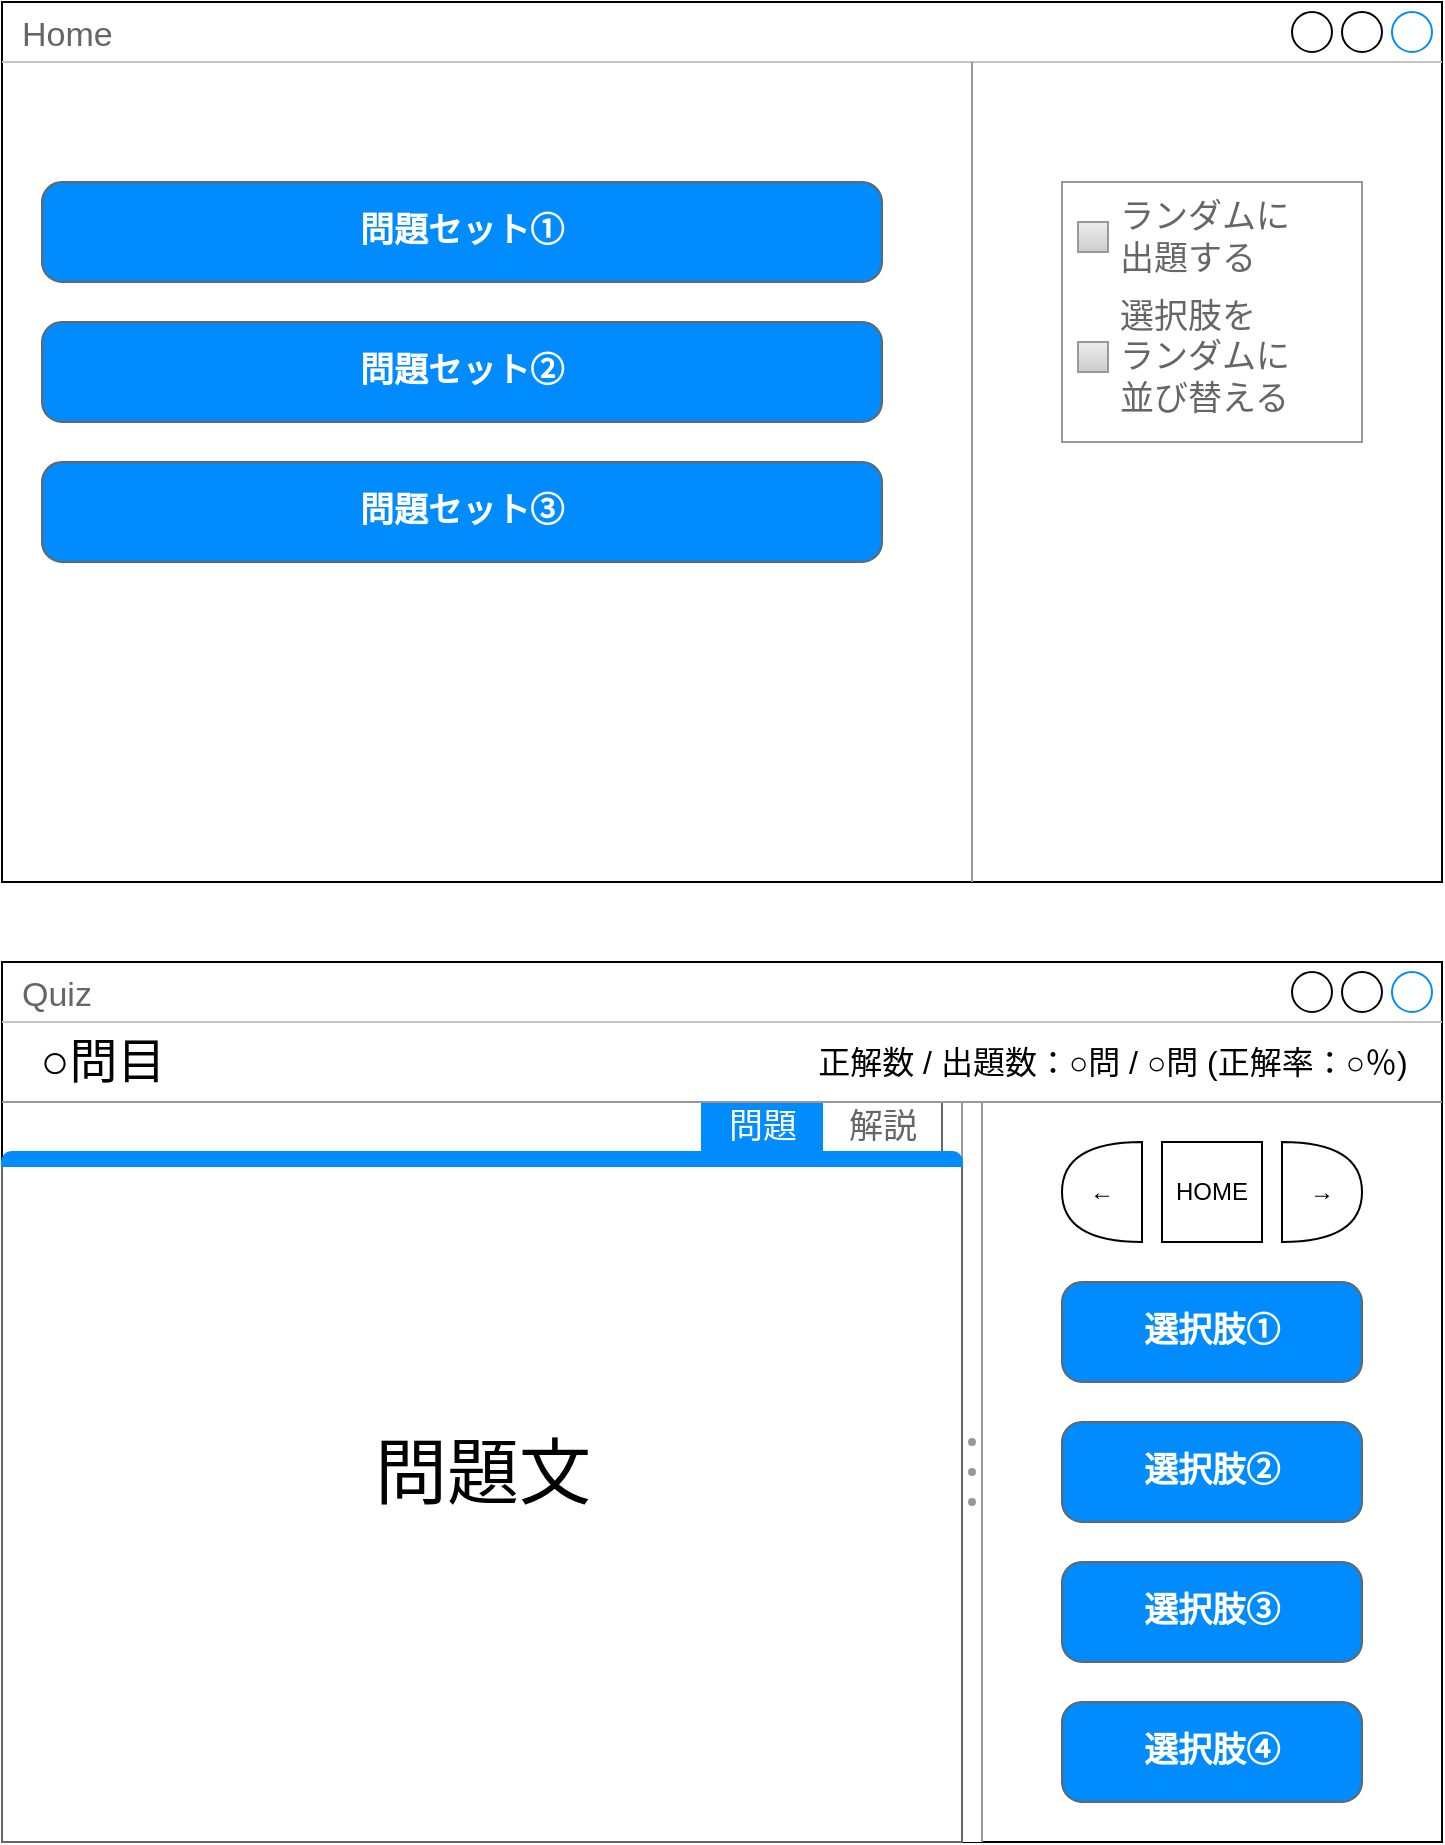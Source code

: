 <mxfile>
    <diagram id="0ilDZoGSGt7FoFYHkqKp" name="Page-1">
        <mxGraphModel dx="547" dy="766" grid="1" gridSize="10" guides="1" tooltips="1" connect="1" arrows="1" fold="1" page="1" pageScale="1" pageWidth="827" pageHeight="1169" math="0" shadow="0">
            <root>
                <mxCell id="0"/>
                <mxCell id="1" parent="0"/>
                <mxCell id="6" value="Quiz" style="strokeWidth=1;shadow=0;dashed=0;align=center;html=1;shape=mxgraph.mockup.containers.window;align=left;verticalAlign=top;spacingLeft=8;strokeColor2=#008cff;strokeColor3=#c4c4c4;fontColor=#666666;mainText=;fontSize=17;labelBackgroundColor=none;" parent="1" vertex="1">
                    <mxGeometry x="40" y="520" width="720" height="440" as="geometry"/>
                </mxCell>
                <mxCell id="2" value="選択肢①" style="strokeWidth=1;shadow=0;dashed=0;align=center;html=1;shape=mxgraph.mockup.buttons.button;strokeColor=#666666;fontColor=#ffffff;mainText=;buttonStyle=round;fontSize=17;fontStyle=1;fillColor=#008cff;whiteSpace=wrap;" parent="1" vertex="1">
                    <mxGeometry x="570" y="680" width="150" height="50" as="geometry"/>
                </mxCell>
                <mxCell id="3" value="選択肢②" style="strokeWidth=1;shadow=0;dashed=0;align=center;html=1;shape=mxgraph.mockup.buttons.button;strokeColor=#666666;fontColor=#ffffff;mainText=;buttonStyle=round;fontSize=17;fontStyle=1;fillColor=#008cff;whiteSpace=wrap;" parent="1" vertex="1">
                    <mxGeometry x="570" y="750" width="150" height="50" as="geometry"/>
                </mxCell>
                <mxCell id="4" value="選択肢③" style="strokeWidth=1;shadow=0;dashed=0;align=center;html=1;shape=mxgraph.mockup.buttons.button;strokeColor=#666666;fontColor=#ffffff;mainText=;buttonStyle=round;fontSize=17;fontStyle=1;fillColor=#008cff;whiteSpace=wrap;" parent="1" vertex="1">
                    <mxGeometry x="570" y="820" width="150" height="50" as="geometry"/>
                </mxCell>
                <mxCell id="5" value="選択肢④" style="strokeWidth=1;shadow=0;dashed=0;align=center;html=1;shape=mxgraph.mockup.buttons.button;strokeColor=#666666;fontColor=#ffffff;mainText=;buttonStyle=round;fontSize=17;fontStyle=1;fillColor=#008cff;whiteSpace=wrap;" parent="1" vertex="1">
                    <mxGeometry x="570" y="890" width="150" height="50" as="geometry"/>
                </mxCell>
                <mxCell id="7" value="" style="verticalLabelPosition=bottom;shadow=0;dashed=0;align=center;html=1;verticalAlign=top;strokeWidth=1;shape=mxgraph.mockup.forms.splitter;strokeColor=#999999;direction=north;" parent="1" vertex="1">
                    <mxGeometry x="520" y="590" width="10" height="370" as="geometry"/>
                </mxCell>
                <mxCell id="11" value="&lt;font style=&quot;font-size: 36px&quot;&gt;問題文&lt;/font&gt;" style="strokeWidth=1;shadow=0;dashed=0;align=center;html=1;shape=mxgraph.mockup.containers.marginRect2;rectMarginTop=32;strokeColor=#666666;gradientColor=none;" parent="1" vertex="1">
                    <mxGeometry x="40" y="590" width="480" height="370" as="geometry"/>
                </mxCell>
                <mxCell id="12" value="解説" style="strokeColor=inherit;fillColor=inherit;gradientColor=inherit;strokeWidth=1;shadow=0;dashed=0;align=center;html=1;shape=mxgraph.mockup.containers.rrect;rSize=0;fontSize=17;fontColor=#666666;gradientColor=none;" parent="11" vertex="1">
                    <mxGeometry width="60" height="25" relative="1" as="geometry">
                        <mxPoint x="410" as="offset"/>
                    </mxGeometry>
                </mxCell>
                <mxCell id="13" value="問題" style="strokeWidth=1;shadow=0;dashed=0;align=center;html=1;shape=mxgraph.mockup.containers.rrect;rSize=0;fontSize=17;fontColor=#ffffff;strokeColor=#008cff;fillColor=#008cff;" parent="11" vertex="1">
                    <mxGeometry width="60" height="25" relative="1" as="geometry">
                        <mxPoint x="350" as="offset"/>
                    </mxGeometry>
                </mxCell>
                <mxCell id="15" value="" style="strokeWidth=1;shadow=0;dashed=0;align=center;html=1;shape=mxgraph.mockup.containers.topButton;rSize=5;strokeColor=#008cff;fillColor=#008cff;gradientColor=none;resizeWidth=1;movable=0;deletable=1;" parent="11" vertex="1">
                    <mxGeometry width="480" height="7" relative="1" as="geometry">
                        <mxPoint y="25" as="offset"/>
                    </mxGeometry>
                </mxCell>
                <mxCell id="16" value="" style="verticalLabelPosition=bottom;shadow=0;dashed=0;align=center;html=1;verticalAlign=top;strokeWidth=1;shape=mxgraph.mockup.markup.line;strokeColor=#999999;" parent="1" vertex="1">
                    <mxGeometry x="40" y="580" width="720" height="20" as="geometry"/>
                </mxCell>
                <mxCell id="17" value="&lt;font style=&quot;font-size: 24px&quot;&gt;○問目&lt;/font&gt;" style="text;html=1;align=center;verticalAlign=middle;resizable=0;points=[];autosize=1;strokeColor=none;" parent="1" vertex="1">
                    <mxGeometry x="50" y="560" width="80" height="20" as="geometry"/>
                </mxCell>
                <mxCell id="18" value="&lt;font style=&quot;font-size: 16px&quot;&gt;正解数 / 出題数：○問 / ○問 (正解率：○％)&lt;/font&gt;" style="text;html=1;align=center;verticalAlign=middle;resizable=0;points=[];autosize=1;strokeColor=none;" parent="1" vertex="1">
                    <mxGeometry x="440" y="560" width="310" height="20" as="geometry"/>
                </mxCell>
                <mxCell id="23" value="→" style="shape=or;whiteSpace=wrap;html=1;" parent="1" vertex="1">
                    <mxGeometry x="680" y="610" width="40" height="50" as="geometry"/>
                </mxCell>
                <mxCell id="24" value="←" style="shape=or;whiteSpace=wrap;html=1;direction=west;" parent="1" vertex="1">
                    <mxGeometry x="570" y="610" width="40" height="50" as="geometry"/>
                </mxCell>
                <mxCell id="25" value="HOME" style="rounded=0;whiteSpace=wrap;html=1;" parent="1" vertex="1">
                    <mxGeometry x="620" y="610" width="50" height="50" as="geometry"/>
                </mxCell>
                <mxCell id="27" value="Home" style="strokeWidth=1;shadow=0;dashed=0;align=center;html=1;shape=mxgraph.mockup.containers.window;align=left;verticalAlign=top;spacingLeft=8;strokeColor2=#008cff;strokeColor3=#c4c4c4;fontColor=#666666;mainText=;fontSize=17;labelBackgroundColor=none;" parent="1" vertex="1">
                    <mxGeometry x="40" y="40" width="720" height="440" as="geometry"/>
                </mxCell>
                <mxCell id="30" value="問題セット①" style="strokeWidth=1;shadow=0;dashed=0;align=center;html=1;shape=mxgraph.mockup.buttons.button;strokeColor=#666666;fontColor=#ffffff;mainText=;buttonStyle=round;fontSize=17;fontStyle=1;fillColor=#008cff;whiteSpace=wrap;" parent="1" vertex="1">
                    <mxGeometry x="60" y="130" width="420" height="50" as="geometry"/>
                </mxCell>
                <mxCell id="31" value="問題セット②" style="strokeWidth=1;shadow=0;dashed=0;align=center;html=1;shape=mxgraph.mockup.buttons.button;strokeColor=#666666;fontColor=#ffffff;mainText=;buttonStyle=round;fontSize=17;fontStyle=1;fillColor=#008cff;whiteSpace=wrap;" parent="1" vertex="1">
                    <mxGeometry x="60" y="200" width="420" height="50" as="geometry"/>
                </mxCell>
                <mxCell id="33" value="問題セット③" style="strokeWidth=1;shadow=0;dashed=0;align=center;html=1;shape=mxgraph.mockup.buttons.button;strokeColor=#666666;fontColor=#ffffff;mainText=;buttonStyle=round;fontSize=17;fontStyle=1;fillColor=#008cff;whiteSpace=wrap;" parent="1" vertex="1">
                    <mxGeometry x="60" y="270" width="420" height="50" as="geometry"/>
                </mxCell>
                <mxCell id="37" value="" style="strokeWidth=1;shadow=0;dashed=0;align=center;html=1;shape=mxgraph.mockup.forms.rrect;rSize=0;strokeColor=#999999;fillColor=#ffffff;recursiveResize=0;" parent="1" vertex="1">
                    <mxGeometry x="570" y="130" width="150" height="130" as="geometry"/>
                </mxCell>
                <mxCell id="38" value="ランダムに&lt;br&gt;出題する" style="strokeWidth=1;shadow=0;dashed=0;align=center;html=1;shape=mxgraph.mockup.forms.rrect;rSize=0;fillColor=#eeeeee;strokeColor=#999999;gradientColor=#cccccc;align=left;spacingLeft=4;fontSize=17;fontColor=#666666;labelPosition=right;" parent="37" vertex="1">
                    <mxGeometry x="8" y="20" width="15" height="15" as="geometry"/>
                </mxCell>
                <mxCell id="39" value="選択肢を&lt;br&gt;ランダムに&lt;br&gt;並び替える" style="strokeWidth=1;shadow=0;dashed=0;align=center;html=1;shape=mxgraph.mockup.forms.rrect;rSize=0;fillColor=#eeeeee;strokeColor=#999999;gradientColor=#cccccc;align=left;spacingLeft=4;fontSize=17;fontColor=#666666;labelPosition=right;" parent="37" vertex="1">
                    <mxGeometry x="8" y="80" width="15" height="15" as="geometry"/>
                </mxCell>
                <mxCell id="40" value="" style="verticalLabelPosition=bottom;shadow=0;dashed=0;align=center;html=1;verticalAlign=top;strokeWidth=1;shape=mxgraph.mockup.markup.line;strokeColor=#999999;direction=north;" parent="1" vertex="1">
                    <mxGeometry x="515" y="70" width="20" height="410" as="geometry"/>
                </mxCell>
            </root>
        </mxGraphModel>
    </diagram>
</mxfile>
